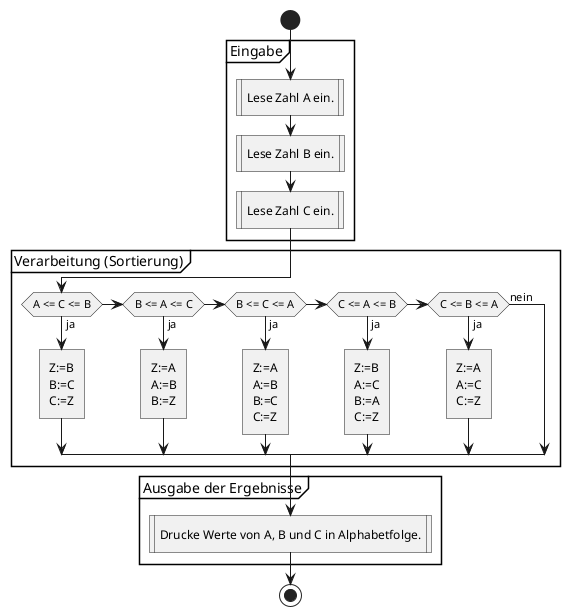 @startuml

start

partition Eingabe {
    :Lese Zahl A ein.|
    :Lese Zahl B ein.|
    :Lese Zahl C ein.|
}

partition "Verarbeitung (Sortierung)" {
    if (A <= C <= B) then (ja)
        :Z:=B\nB:=C\nC:=Z]
    elseif (B <= A <= C) then (ja)
        :Z:=A\nA:=B\nB:=Z]
    elseif (B <= C <= A) then (ja)
        :Z:=A\nA:=B\nB:=C\nC:=Z]
    elseif (C <= A <= B) then (ja)
        :Z:=B\nA:=C\nB:=A\nC:=Z]
    elseif (C <= B <= A) then (ja)
        :Z:=A\nA:=C\nC:=Z]
    else (nein)
    endif
}

partition "Ausgabe der Ergebnisse" {
    :Drucke Werte von A, B und C in Alphabetfolge.|
}

stop

@enduml